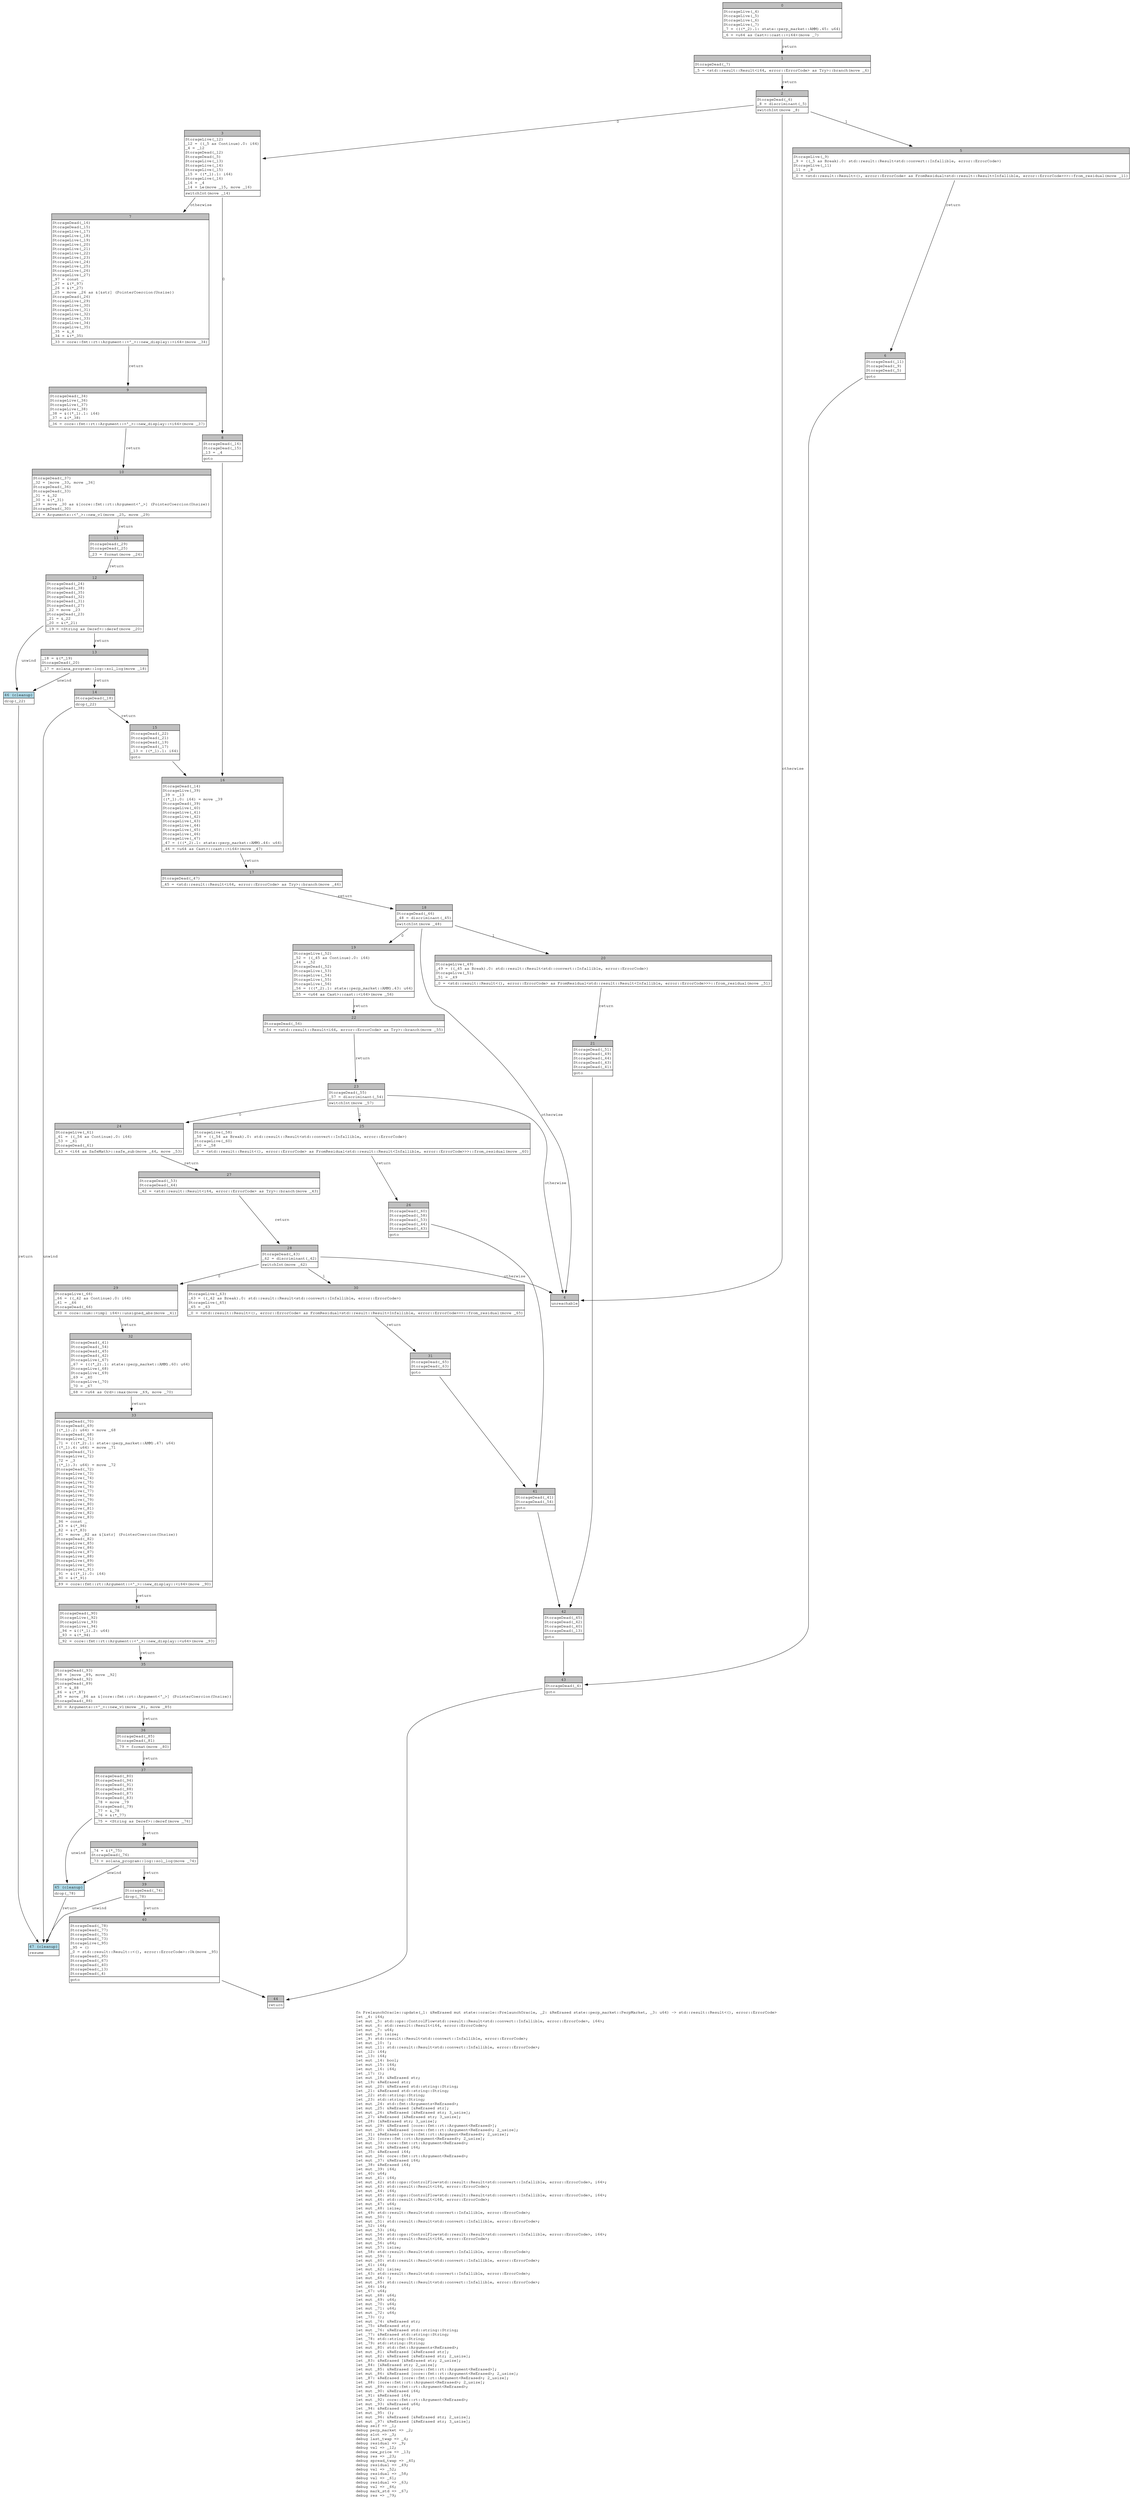 digraph Mir_0_3543 {
    graph [fontname="Courier, monospace"];
    node [fontname="Courier, monospace"];
    edge [fontname="Courier, monospace"];
    label=<fn PrelaunchOracle::update(_1: &amp;ReErased mut state::oracle::PrelaunchOracle, _2: &amp;ReErased state::perp_market::PerpMarket, _3: u64) -&gt; std::result::Result&lt;(), error::ErrorCode&gt;<br align="left"/>let _4: i64;<br align="left"/>let mut _5: std::ops::ControlFlow&lt;std::result::Result&lt;std::convert::Infallible, error::ErrorCode&gt;, i64&gt;;<br align="left"/>let mut _6: std::result::Result&lt;i64, error::ErrorCode&gt;;<br align="left"/>let mut _7: u64;<br align="left"/>let mut _8: isize;<br align="left"/>let _9: std::result::Result&lt;std::convert::Infallible, error::ErrorCode&gt;;<br align="left"/>let mut _10: !;<br align="left"/>let mut _11: std::result::Result&lt;std::convert::Infallible, error::ErrorCode&gt;;<br align="left"/>let _12: i64;<br align="left"/>let _13: i64;<br align="left"/>let mut _14: bool;<br align="left"/>let mut _15: i64;<br align="left"/>let mut _16: i64;<br align="left"/>let _17: ();<br align="left"/>let mut _18: &amp;ReErased str;<br align="left"/>let _19: &amp;ReErased str;<br align="left"/>let mut _20: &amp;ReErased std::string::String;<br align="left"/>let _21: &amp;ReErased std::string::String;<br align="left"/>let _22: std::string::String;<br align="left"/>let _23: std::string::String;<br align="left"/>let mut _24: std::fmt::Arguments&lt;ReErased&gt;;<br align="left"/>let mut _25: &amp;ReErased [&amp;ReErased str];<br align="left"/>let mut _26: &amp;ReErased [&amp;ReErased str; 3_usize];<br align="left"/>let _27: &amp;ReErased [&amp;ReErased str; 3_usize];<br align="left"/>let _28: [&amp;ReErased str; 3_usize];<br align="left"/>let mut _29: &amp;ReErased [core::fmt::rt::Argument&lt;ReErased&gt;];<br align="left"/>let mut _30: &amp;ReErased [core::fmt::rt::Argument&lt;ReErased&gt;; 2_usize];<br align="left"/>let _31: &amp;ReErased [core::fmt::rt::Argument&lt;ReErased&gt;; 2_usize];<br align="left"/>let _32: [core::fmt::rt::Argument&lt;ReErased&gt;; 2_usize];<br align="left"/>let mut _33: core::fmt::rt::Argument&lt;ReErased&gt;;<br align="left"/>let mut _34: &amp;ReErased i64;<br align="left"/>let _35: &amp;ReErased i64;<br align="left"/>let mut _36: core::fmt::rt::Argument&lt;ReErased&gt;;<br align="left"/>let mut _37: &amp;ReErased i64;<br align="left"/>let _38: &amp;ReErased i64;<br align="left"/>let mut _39: i64;<br align="left"/>let _40: u64;<br align="left"/>let mut _41: i64;<br align="left"/>let mut _42: std::ops::ControlFlow&lt;std::result::Result&lt;std::convert::Infallible, error::ErrorCode&gt;, i64&gt;;<br align="left"/>let mut _43: std::result::Result&lt;i64, error::ErrorCode&gt;;<br align="left"/>let mut _44: i64;<br align="left"/>let mut _45: std::ops::ControlFlow&lt;std::result::Result&lt;std::convert::Infallible, error::ErrorCode&gt;, i64&gt;;<br align="left"/>let mut _46: std::result::Result&lt;i64, error::ErrorCode&gt;;<br align="left"/>let mut _47: u64;<br align="left"/>let mut _48: isize;<br align="left"/>let _49: std::result::Result&lt;std::convert::Infallible, error::ErrorCode&gt;;<br align="left"/>let mut _50: !;<br align="left"/>let mut _51: std::result::Result&lt;std::convert::Infallible, error::ErrorCode&gt;;<br align="left"/>let _52: i64;<br align="left"/>let mut _53: i64;<br align="left"/>let mut _54: std::ops::ControlFlow&lt;std::result::Result&lt;std::convert::Infallible, error::ErrorCode&gt;, i64&gt;;<br align="left"/>let mut _55: std::result::Result&lt;i64, error::ErrorCode&gt;;<br align="left"/>let mut _56: u64;<br align="left"/>let mut _57: isize;<br align="left"/>let _58: std::result::Result&lt;std::convert::Infallible, error::ErrorCode&gt;;<br align="left"/>let mut _59: !;<br align="left"/>let mut _60: std::result::Result&lt;std::convert::Infallible, error::ErrorCode&gt;;<br align="left"/>let _61: i64;<br align="left"/>let mut _62: isize;<br align="left"/>let _63: std::result::Result&lt;std::convert::Infallible, error::ErrorCode&gt;;<br align="left"/>let mut _64: !;<br align="left"/>let mut _65: std::result::Result&lt;std::convert::Infallible, error::ErrorCode&gt;;<br align="left"/>let _66: i64;<br align="left"/>let _67: u64;<br align="left"/>let mut _68: u64;<br align="left"/>let mut _69: u64;<br align="left"/>let mut _70: u64;<br align="left"/>let mut _71: u64;<br align="left"/>let mut _72: u64;<br align="left"/>let _73: ();<br align="left"/>let mut _74: &amp;ReErased str;<br align="left"/>let _75: &amp;ReErased str;<br align="left"/>let mut _76: &amp;ReErased std::string::String;<br align="left"/>let _77: &amp;ReErased std::string::String;<br align="left"/>let _78: std::string::String;<br align="left"/>let _79: std::string::String;<br align="left"/>let mut _80: std::fmt::Arguments&lt;ReErased&gt;;<br align="left"/>let mut _81: &amp;ReErased [&amp;ReErased str];<br align="left"/>let mut _82: &amp;ReErased [&amp;ReErased str; 2_usize];<br align="left"/>let _83: &amp;ReErased [&amp;ReErased str; 2_usize];<br align="left"/>let _84: [&amp;ReErased str; 2_usize];<br align="left"/>let mut _85: &amp;ReErased [core::fmt::rt::Argument&lt;ReErased&gt;];<br align="left"/>let mut _86: &amp;ReErased [core::fmt::rt::Argument&lt;ReErased&gt;; 2_usize];<br align="left"/>let _87: &amp;ReErased [core::fmt::rt::Argument&lt;ReErased&gt;; 2_usize];<br align="left"/>let _88: [core::fmt::rt::Argument&lt;ReErased&gt;; 2_usize];<br align="left"/>let mut _89: core::fmt::rt::Argument&lt;ReErased&gt;;<br align="left"/>let mut _90: &amp;ReErased i64;<br align="left"/>let _91: &amp;ReErased i64;<br align="left"/>let mut _92: core::fmt::rt::Argument&lt;ReErased&gt;;<br align="left"/>let mut _93: &amp;ReErased u64;<br align="left"/>let _94: &amp;ReErased u64;<br align="left"/>let mut _95: ();<br align="left"/>let mut _96: &amp;ReErased [&amp;ReErased str; 2_usize];<br align="left"/>let mut _97: &amp;ReErased [&amp;ReErased str; 3_usize];<br align="left"/>debug self =&gt; _1;<br align="left"/>debug perp_market =&gt; _2;<br align="left"/>debug slot =&gt; _3;<br align="left"/>debug last_twap =&gt; _4;<br align="left"/>debug residual =&gt; _9;<br align="left"/>debug val =&gt; _12;<br align="left"/>debug new_price =&gt; _13;<br align="left"/>debug res =&gt; _23;<br align="left"/>debug spread_twap =&gt; _40;<br align="left"/>debug residual =&gt; _49;<br align="left"/>debug val =&gt; _52;<br align="left"/>debug residual =&gt; _58;<br align="left"/>debug val =&gt; _61;<br align="left"/>debug residual =&gt; _63;<br align="left"/>debug val =&gt; _66;<br align="left"/>debug mark_std =&gt; _67;<br align="left"/>debug res =&gt; _79;<br align="left"/>>;
    bb0__0_3543 [shape="none", label=<<table border="0" cellborder="1" cellspacing="0"><tr><td bgcolor="gray" align="center" colspan="1">0</td></tr><tr><td align="left" balign="left">StorageLive(_4)<br/>StorageLive(_5)<br/>StorageLive(_6)<br/>StorageLive(_7)<br/>_7 = (((*_2).1: state::perp_market::AMM).45: u64)<br/></td></tr><tr><td align="left">_6 = &lt;u64 as Cast&gt;::cast::&lt;i64&gt;(move _7)</td></tr></table>>];
    bb1__0_3543 [shape="none", label=<<table border="0" cellborder="1" cellspacing="0"><tr><td bgcolor="gray" align="center" colspan="1">1</td></tr><tr><td align="left" balign="left">StorageDead(_7)<br/></td></tr><tr><td align="left">_5 = &lt;std::result::Result&lt;i64, error::ErrorCode&gt; as Try&gt;::branch(move _6)</td></tr></table>>];
    bb2__0_3543 [shape="none", label=<<table border="0" cellborder="1" cellspacing="0"><tr><td bgcolor="gray" align="center" colspan="1">2</td></tr><tr><td align="left" balign="left">StorageDead(_6)<br/>_8 = discriminant(_5)<br/></td></tr><tr><td align="left">switchInt(move _8)</td></tr></table>>];
    bb3__0_3543 [shape="none", label=<<table border="0" cellborder="1" cellspacing="0"><tr><td bgcolor="gray" align="center" colspan="1">3</td></tr><tr><td align="left" balign="left">StorageLive(_12)<br/>_12 = ((_5 as Continue).0: i64)<br/>_4 = _12<br/>StorageDead(_12)<br/>StorageDead(_5)<br/>StorageLive(_13)<br/>StorageLive(_14)<br/>StorageLive(_15)<br/>_15 = ((*_1).1: i64)<br/>StorageLive(_16)<br/>_16 = _4<br/>_14 = Le(move _15, move _16)<br/></td></tr><tr><td align="left">switchInt(move _14)</td></tr></table>>];
    bb4__0_3543 [shape="none", label=<<table border="0" cellborder="1" cellspacing="0"><tr><td bgcolor="gray" align="center" colspan="1">4</td></tr><tr><td align="left">unreachable</td></tr></table>>];
    bb5__0_3543 [shape="none", label=<<table border="0" cellborder="1" cellspacing="0"><tr><td bgcolor="gray" align="center" colspan="1">5</td></tr><tr><td align="left" balign="left">StorageLive(_9)<br/>_9 = ((_5 as Break).0: std::result::Result&lt;std::convert::Infallible, error::ErrorCode&gt;)<br/>StorageLive(_11)<br/>_11 = _9<br/></td></tr><tr><td align="left">_0 = &lt;std::result::Result&lt;(), error::ErrorCode&gt; as FromResidual&lt;std::result::Result&lt;Infallible, error::ErrorCode&gt;&gt;&gt;::from_residual(move _11)</td></tr></table>>];
    bb6__0_3543 [shape="none", label=<<table border="0" cellborder="1" cellspacing="0"><tr><td bgcolor="gray" align="center" colspan="1">6</td></tr><tr><td align="left" balign="left">StorageDead(_11)<br/>StorageDead(_9)<br/>StorageDead(_5)<br/></td></tr><tr><td align="left">goto</td></tr></table>>];
    bb7__0_3543 [shape="none", label=<<table border="0" cellborder="1" cellspacing="0"><tr><td bgcolor="gray" align="center" colspan="1">7</td></tr><tr><td align="left" balign="left">StorageDead(_16)<br/>StorageDead(_15)<br/>StorageLive(_17)<br/>StorageLive(_18)<br/>StorageLive(_19)<br/>StorageLive(_20)<br/>StorageLive(_21)<br/>StorageLive(_22)<br/>StorageLive(_23)<br/>StorageLive(_24)<br/>StorageLive(_25)<br/>StorageLive(_26)<br/>StorageLive(_27)<br/>_97 = const _<br/>_27 = &amp;(*_97)<br/>_26 = &amp;(*_27)<br/>_25 = move _26 as &amp;[&amp;str] (PointerCoercion(Unsize))<br/>StorageDead(_26)<br/>StorageLive(_29)<br/>StorageLive(_30)<br/>StorageLive(_31)<br/>StorageLive(_32)<br/>StorageLive(_33)<br/>StorageLive(_34)<br/>StorageLive(_35)<br/>_35 = &amp;_4<br/>_34 = &amp;(*_35)<br/></td></tr><tr><td align="left">_33 = core::fmt::rt::Argument::&lt;'_&gt;::new_display::&lt;i64&gt;(move _34)</td></tr></table>>];
    bb8__0_3543 [shape="none", label=<<table border="0" cellborder="1" cellspacing="0"><tr><td bgcolor="gray" align="center" colspan="1">8</td></tr><tr><td align="left" balign="left">StorageDead(_16)<br/>StorageDead(_15)<br/>_13 = _4<br/></td></tr><tr><td align="left">goto</td></tr></table>>];
    bb9__0_3543 [shape="none", label=<<table border="0" cellborder="1" cellspacing="0"><tr><td bgcolor="gray" align="center" colspan="1">9</td></tr><tr><td align="left" balign="left">StorageDead(_34)<br/>StorageLive(_36)<br/>StorageLive(_37)<br/>StorageLive(_38)<br/>_38 = &amp;((*_1).1: i64)<br/>_37 = &amp;(*_38)<br/></td></tr><tr><td align="left">_36 = core::fmt::rt::Argument::&lt;'_&gt;::new_display::&lt;i64&gt;(move _37)</td></tr></table>>];
    bb10__0_3543 [shape="none", label=<<table border="0" cellborder="1" cellspacing="0"><tr><td bgcolor="gray" align="center" colspan="1">10</td></tr><tr><td align="left" balign="left">StorageDead(_37)<br/>_32 = [move _33, move _36]<br/>StorageDead(_36)<br/>StorageDead(_33)<br/>_31 = &amp;_32<br/>_30 = &amp;(*_31)<br/>_29 = move _30 as &amp;[core::fmt::rt::Argument&lt;'_&gt;] (PointerCoercion(Unsize))<br/>StorageDead(_30)<br/></td></tr><tr><td align="left">_24 = Arguments::&lt;'_&gt;::new_v1(move _25, move _29)</td></tr></table>>];
    bb11__0_3543 [shape="none", label=<<table border="0" cellborder="1" cellspacing="0"><tr><td bgcolor="gray" align="center" colspan="1">11</td></tr><tr><td align="left" balign="left">StorageDead(_29)<br/>StorageDead(_25)<br/></td></tr><tr><td align="left">_23 = format(move _24)</td></tr></table>>];
    bb12__0_3543 [shape="none", label=<<table border="0" cellborder="1" cellspacing="0"><tr><td bgcolor="gray" align="center" colspan="1">12</td></tr><tr><td align="left" balign="left">StorageDead(_24)<br/>StorageDead(_38)<br/>StorageDead(_35)<br/>StorageDead(_32)<br/>StorageDead(_31)<br/>StorageDead(_27)<br/>_22 = move _23<br/>StorageDead(_23)<br/>_21 = &amp;_22<br/>_20 = &amp;(*_21)<br/></td></tr><tr><td align="left">_19 = &lt;String as Deref&gt;::deref(move _20)</td></tr></table>>];
    bb13__0_3543 [shape="none", label=<<table border="0" cellborder="1" cellspacing="0"><tr><td bgcolor="gray" align="center" colspan="1">13</td></tr><tr><td align="left" balign="left">_18 = &amp;(*_19)<br/>StorageDead(_20)<br/></td></tr><tr><td align="left">_17 = solana_program::log::sol_log(move _18)</td></tr></table>>];
    bb14__0_3543 [shape="none", label=<<table border="0" cellborder="1" cellspacing="0"><tr><td bgcolor="gray" align="center" colspan="1">14</td></tr><tr><td align="left" balign="left">StorageDead(_18)<br/></td></tr><tr><td align="left">drop(_22)</td></tr></table>>];
    bb15__0_3543 [shape="none", label=<<table border="0" cellborder="1" cellspacing="0"><tr><td bgcolor="gray" align="center" colspan="1">15</td></tr><tr><td align="left" balign="left">StorageDead(_22)<br/>StorageDead(_21)<br/>StorageDead(_19)<br/>StorageDead(_17)<br/>_13 = ((*_1).1: i64)<br/></td></tr><tr><td align="left">goto</td></tr></table>>];
    bb16__0_3543 [shape="none", label=<<table border="0" cellborder="1" cellspacing="0"><tr><td bgcolor="gray" align="center" colspan="1">16</td></tr><tr><td align="left" balign="left">StorageDead(_14)<br/>StorageLive(_39)<br/>_39 = _13<br/>((*_1).0: i64) = move _39<br/>StorageDead(_39)<br/>StorageLive(_40)<br/>StorageLive(_41)<br/>StorageLive(_42)<br/>StorageLive(_43)<br/>StorageLive(_44)<br/>StorageLive(_45)<br/>StorageLive(_46)<br/>StorageLive(_47)<br/>_47 = (((*_2).1: state::perp_market::AMM).44: u64)<br/></td></tr><tr><td align="left">_46 = &lt;u64 as Cast&gt;::cast::&lt;i64&gt;(move _47)</td></tr></table>>];
    bb17__0_3543 [shape="none", label=<<table border="0" cellborder="1" cellspacing="0"><tr><td bgcolor="gray" align="center" colspan="1">17</td></tr><tr><td align="left" balign="left">StorageDead(_47)<br/></td></tr><tr><td align="left">_45 = &lt;std::result::Result&lt;i64, error::ErrorCode&gt; as Try&gt;::branch(move _46)</td></tr></table>>];
    bb18__0_3543 [shape="none", label=<<table border="0" cellborder="1" cellspacing="0"><tr><td bgcolor="gray" align="center" colspan="1">18</td></tr><tr><td align="left" balign="left">StorageDead(_46)<br/>_48 = discriminant(_45)<br/></td></tr><tr><td align="left">switchInt(move _48)</td></tr></table>>];
    bb19__0_3543 [shape="none", label=<<table border="0" cellborder="1" cellspacing="0"><tr><td bgcolor="gray" align="center" colspan="1">19</td></tr><tr><td align="left" balign="left">StorageLive(_52)<br/>_52 = ((_45 as Continue).0: i64)<br/>_44 = _52<br/>StorageDead(_52)<br/>StorageLive(_53)<br/>StorageLive(_54)<br/>StorageLive(_55)<br/>StorageLive(_56)<br/>_56 = (((*_2).1: state::perp_market::AMM).43: u64)<br/></td></tr><tr><td align="left">_55 = &lt;u64 as Cast&gt;::cast::&lt;i64&gt;(move _56)</td></tr></table>>];
    bb20__0_3543 [shape="none", label=<<table border="0" cellborder="1" cellspacing="0"><tr><td bgcolor="gray" align="center" colspan="1">20</td></tr><tr><td align="left" balign="left">StorageLive(_49)<br/>_49 = ((_45 as Break).0: std::result::Result&lt;std::convert::Infallible, error::ErrorCode&gt;)<br/>StorageLive(_51)<br/>_51 = _49<br/></td></tr><tr><td align="left">_0 = &lt;std::result::Result&lt;(), error::ErrorCode&gt; as FromResidual&lt;std::result::Result&lt;Infallible, error::ErrorCode&gt;&gt;&gt;::from_residual(move _51)</td></tr></table>>];
    bb21__0_3543 [shape="none", label=<<table border="0" cellborder="1" cellspacing="0"><tr><td bgcolor="gray" align="center" colspan="1">21</td></tr><tr><td align="left" balign="left">StorageDead(_51)<br/>StorageDead(_49)<br/>StorageDead(_44)<br/>StorageDead(_43)<br/>StorageDead(_41)<br/></td></tr><tr><td align="left">goto</td></tr></table>>];
    bb22__0_3543 [shape="none", label=<<table border="0" cellborder="1" cellspacing="0"><tr><td bgcolor="gray" align="center" colspan="1">22</td></tr><tr><td align="left" balign="left">StorageDead(_56)<br/></td></tr><tr><td align="left">_54 = &lt;std::result::Result&lt;i64, error::ErrorCode&gt; as Try&gt;::branch(move _55)</td></tr></table>>];
    bb23__0_3543 [shape="none", label=<<table border="0" cellborder="1" cellspacing="0"><tr><td bgcolor="gray" align="center" colspan="1">23</td></tr><tr><td align="left" balign="left">StorageDead(_55)<br/>_57 = discriminant(_54)<br/></td></tr><tr><td align="left">switchInt(move _57)</td></tr></table>>];
    bb24__0_3543 [shape="none", label=<<table border="0" cellborder="1" cellspacing="0"><tr><td bgcolor="gray" align="center" colspan="1">24</td></tr><tr><td align="left" balign="left">StorageLive(_61)<br/>_61 = ((_54 as Continue).0: i64)<br/>_53 = _61<br/>StorageDead(_61)<br/></td></tr><tr><td align="left">_43 = &lt;i64 as SafeMath&gt;::safe_sub(move _44, move _53)</td></tr></table>>];
    bb25__0_3543 [shape="none", label=<<table border="0" cellborder="1" cellspacing="0"><tr><td bgcolor="gray" align="center" colspan="1">25</td></tr><tr><td align="left" balign="left">StorageLive(_58)<br/>_58 = ((_54 as Break).0: std::result::Result&lt;std::convert::Infallible, error::ErrorCode&gt;)<br/>StorageLive(_60)<br/>_60 = _58<br/></td></tr><tr><td align="left">_0 = &lt;std::result::Result&lt;(), error::ErrorCode&gt; as FromResidual&lt;std::result::Result&lt;Infallible, error::ErrorCode&gt;&gt;&gt;::from_residual(move _60)</td></tr></table>>];
    bb26__0_3543 [shape="none", label=<<table border="0" cellborder="1" cellspacing="0"><tr><td bgcolor="gray" align="center" colspan="1">26</td></tr><tr><td align="left" balign="left">StorageDead(_60)<br/>StorageDead(_58)<br/>StorageDead(_53)<br/>StorageDead(_44)<br/>StorageDead(_43)<br/></td></tr><tr><td align="left">goto</td></tr></table>>];
    bb27__0_3543 [shape="none", label=<<table border="0" cellborder="1" cellspacing="0"><tr><td bgcolor="gray" align="center" colspan="1">27</td></tr><tr><td align="left" balign="left">StorageDead(_53)<br/>StorageDead(_44)<br/></td></tr><tr><td align="left">_42 = &lt;std::result::Result&lt;i64, error::ErrorCode&gt; as Try&gt;::branch(move _43)</td></tr></table>>];
    bb28__0_3543 [shape="none", label=<<table border="0" cellborder="1" cellspacing="0"><tr><td bgcolor="gray" align="center" colspan="1">28</td></tr><tr><td align="left" balign="left">StorageDead(_43)<br/>_62 = discriminant(_42)<br/></td></tr><tr><td align="left">switchInt(move _62)</td></tr></table>>];
    bb29__0_3543 [shape="none", label=<<table border="0" cellborder="1" cellspacing="0"><tr><td bgcolor="gray" align="center" colspan="1">29</td></tr><tr><td align="left" balign="left">StorageLive(_66)<br/>_66 = ((_42 as Continue).0: i64)<br/>_41 = _66<br/>StorageDead(_66)<br/></td></tr><tr><td align="left">_40 = core::num::&lt;impl i64&gt;::unsigned_abs(move _41)</td></tr></table>>];
    bb30__0_3543 [shape="none", label=<<table border="0" cellborder="1" cellspacing="0"><tr><td bgcolor="gray" align="center" colspan="1">30</td></tr><tr><td align="left" balign="left">StorageLive(_63)<br/>_63 = ((_42 as Break).0: std::result::Result&lt;std::convert::Infallible, error::ErrorCode&gt;)<br/>StorageLive(_65)<br/>_65 = _63<br/></td></tr><tr><td align="left">_0 = &lt;std::result::Result&lt;(), error::ErrorCode&gt; as FromResidual&lt;std::result::Result&lt;Infallible, error::ErrorCode&gt;&gt;&gt;::from_residual(move _65)</td></tr></table>>];
    bb31__0_3543 [shape="none", label=<<table border="0" cellborder="1" cellspacing="0"><tr><td bgcolor="gray" align="center" colspan="1">31</td></tr><tr><td align="left" balign="left">StorageDead(_65)<br/>StorageDead(_63)<br/></td></tr><tr><td align="left">goto</td></tr></table>>];
    bb32__0_3543 [shape="none", label=<<table border="0" cellborder="1" cellspacing="0"><tr><td bgcolor="gray" align="center" colspan="1">32</td></tr><tr><td align="left" balign="left">StorageDead(_41)<br/>StorageDead(_54)<br/>StorageDead(_45)<br/>StorageDead(_42)<br/>StorageLive(_67)<br/>_67 = (((*_2).1: state::perp_market::AMM).60: u64)<br/>StorageLive(_68)<br/>StorageLive(_69)<br/>_69 = _40<br/>StorageLive(_70)<br/>_70 = _67<br/></td></tr><tr><td align="left">_68 = &lt;u64 as Ord&gt;::max(move _69, move _70)</td></tr></table>>];
    bb33__0_3543 [shape="none", label=<<table border="0" cellborder="1" cellspacing="0"><tr><td bgcolor="gray" align="center" colspan="1">33</td></tr><tr><td align="left" balign="left">StorageDead(_70)<br/>StorageDead(_69)<br/>((*_1).2: u64) = move _68<br/>StorageDead(_68)<br/>StorageLive(_71)<br/>_71 = (((*_2).1: state::perp_market::AMM).47: u64)<br/>((*_1).4: u64) = move _71<br/>StorageDead(_71)<br/>StorageLive(_72)<br/>_72 = _3<br/>((*_1).3: u64) = move _72<br/>StorageDead(_72)<br/>StorageLive(_73)<br/>StorageLive(_74)<br/>StorageLive(_75)<br/>StorageLive(_76)<br/>StorageLive(_77)<br/>StorageLive(_78)<br/>StorageLive(_79)<br/>StorageLive(_80)<br/>StorageLive(_81)<br/>StorageLive(_82)<br/>StorageLive(_83)<br/>_96 = const _<br/>_83 = &amp;(*_96)<br/>_82 = &amp;(*_83)<br/>_81 = move _82 as &amp;[&amp;str] (PointerCoercion(Unsize))<br/>StorageDead(_82)<br/>StorageLive(_85)<br/>StorageLive(_86)<br/>StorageLive(_87)<br/>StorageLive(_88)<br/>StorageLive(_89)<br/>StorageLive(_90)<br/>StorageLive(_91)<br/>_91 = &amp;((*_1).0: i64)<br/>_90 = &amp;(*_91)<br/></td></tr><tr><td align="left">_89 = core::fmt::rt::Argument::&lt;'_&gt;::new_display::&lt;i64&gt;(move _90)</td></tr></table>>];
    bb34__0_3543 [shape="none", label=<<table border="0" cellborder="1" cellspacing="0"><tr><td bgcolor="gray" align="center" colspan="1">34</td></tr><tr><td align="left" balign="left">StorageDead(_90)<br/>StorageLive(_92)<br/>StorageLive(_93)<br/>StorageLive(_94)<br/>_94 = &amp;((*_1).2: u64)<br/>_93 = &amp;(*_94)<br/></td></tr><tr><td align="left">_92 = core::fmt::rt::Argument::&lt;'_&gt;::new_display::&lt;u64&gt;(move _93)</td></tr></table>>];
    bb35__0_3543 [shape="none", label=<<table border="0" cellborder="1" cellspacing="0"><tr><td bgcolor="gray" align="center" colspan="1">35</td></tr><tr><td align="left" balign="left">StorageDead(_93)<br/>_88 = [move _89, move _92]<br/>StorageDead(_92)<br/>StorageDead(_89)<br/>_87 = &amp;_88<br/>_86 = &amp;(*_87)<br/>_85 = move _86 as &amp;[core::fmt::rt::Argument&lt;'_&gt;] (PointerCoercion(Unsize))<br/>StorageDead(_86)<br/></td></tr><tr><td align="left">_80 = Arguments::&lt;'_&gt;::new_v1(move _81, move _85)</td></tr></table>>];
    bb36__0_3543 [shape="none", label=<<table border="0" cellborder="1" cellspacing="0"><tr><td bgcolor="gray" align="center" colspan="1">36</td></tr><tr><td align="left" balign="left">StorageDead(_85)<br/>StorageDead(_81)<br/></td></tr><tr><td align="left">_79 = format(move _80)</td></tr></table>>];
    bb37__0_3543 [shape="none", label=<<table border="0" cellborder="1" cellspacing="0"><tr><td bgcolor="gray" align="center" colspan="1">37</td></tr><tr><td align="left" balign="left">StorageDead(_80)<br/>StorageDead(_94)<br/>StorageDead(_91)<br/>StorageDead(_88)<br/>StorageDead(_87)<br/>StorageDead(_83)<br/>_78 = move _79<br/>StorageDead(_79)<br/>_77 = &amp;_78<br/>_76 = &amp;(*_77)<br/></td></tr><tr><td align="left">_75 = &lt;String as Deref&gt;::deref(move _76)</td></tr></table>>];
    bb38__0_3543 [shape="none", label=<<table border="0" cellborder="1" cellspacing="0"><tr><td bgcolor="gray" align="center" colspan="1">38</td></tr><tr><td align="left" balign="left">_74 = &amp;(*_75)<br/>StorageDead(_76)<br/></td></tr><tr><td align="left">_73 = solana_program::log::sol_log(move _74)</td></tr></table>>];
    bb39__0_3543 [shape="none", label=<<table border="0" cellborder="1" cellspacing="0"><tr><td bgcolor="gray" align="center" colspan="1">39</td></tr><tr><td align="left" balign="left">StorageDead(_74)<br/></td></tr><tr><td align="left">drop(_78)</td></tr></table>>];
    bb40__0_3543 [shape="none", label=<<table border="0" cellborder="1" cellspacing="0"><tr><td bgcolor="gray" align="center" colspan="1">40</td></tr><tr><td align="left" balign="left">StorageDead(_78)<br/>StorageDead(_77)<br/>StorageDead(_75)<br/>StorageDead(_73)<br/>StorageLive(_95)<br/>_95 = ()<br/>_0 = std::result::Result::&lt;(), error::ErrorCode&gt;::Ok(move _95)<br/>StorageDead(_95)<br/>StorageDead(_67)<br/>StorageDead(_40)<br/>StorageDead(_13)<br/>StorageDead(_4)<br/></td></tr><tr><td align="left">goto</td></tr></table>>];
    bb41__0_3543 [shape="none", label=<<table border="0" cellborder="1" cellspacing="0"><tr><td bgcolor="gray" align="center" colspan="1">41</td></tr><tr><td align="left" balign="left">StorageDead(_41)<br/>StorageDead(_54)<br/></td></tr><tr><td align="left">goto</td></tr></table>>];
    bb42__0_3543 [shape="none", label=<<table border="0" cellborder="1" cellspacing="0"><tr><td bgcolor="gray" align="center" colspan="1">42</td></tr><tr><td align="left" balign="left">StorageDead(_45)<br/>StorageDead(_42)<br/>StorageDead(_40)<br/>StorageDead(_13)<br/></td></tr><tr><td align="left">goto</td></tr></table>>];
    bb43__0_3543 [shape="none", label=<<table border="0" cellborder="1" cellspacing="0"><tr><td bgcolor="gray" align="center" colspan="1">43</td></tr><tr><td align="left" balign="left">StorageDead(_4)<br/></td></tr><tr><td align="left">goto</td></tr></table>>];
    bb44__0_3543 [shape="none", label=<<table border="0" cellborder="1" cellspacing="0"><tr><td bgcolor="gray" align="center" colspan="1">44</td></tr><tr><td align="left">return</td></tr></table>>];
    bb45__0_3543 [shape="none", label=<<table border="0" cellborder="1" cellspacing="0"><tr><td bgcolor="lightblue" align="center" colspan="1">45 (cleanup)</td></tr><tr><td align="left">drop(_78)</td></tr></table>>];
    bb46__0_3543 [shape="none", label=<<table border="0" cellborder="1" cellspacing="0"><tr><td bgcolor="lightblue" align="center" colspan="1">46 (cleanup)</td></tr><tr><td align="left">drop(_22)</td></tr></table>>];
    bb47__0_3543 [shape="none", label=<<table border="0" cellborder="1" cellspacing="0"><tr><td bgcolor="lightblue" align="center" colspan="1">47 (cleanup)</td></tr><tr><td align="left">resume</td></tr></table>>];
    bb0__0_3543 -> bb1__0_3543 [label="return"];
    bb1__0_3543 -> bb2__0_3543 [label="return"];
    bb2__0_3543 -> bb3__0_3543 [label="0"];
    bb2__0_3543 -> bb5__0_3543 [label="1"];
    bb2__0_3543 -> bb4__0_3543 [label="otherwise"];
    bb3__0_3543 -> bb8__0_3543 [label="0"];
    bb3__0_3543 -> bb7__0_3543 [label="otherwise"];
    bb5__0_3543 -> bb6__0_3543 [label="return"];
    bb6__0_3543 -> bb43__0_3543 [label=""];
    bb7__0_3543 -> bb9__0_3543 [label="return"];
    bb8__0_3543 -> bb16__0_3543 [label=""];
    bb9__0_3543 -> bb10__0_3543 [label="return"];
    bb10__0_3543 -> bb11__0_3543 [label="return"];
    bb11__0_3543 -> bb12__0_3543 [label="return"];
    bb12__0_3543 -> bb13__0_3543 [label="return"];
    bb12__0_3543 -> bb46__0_3543 [label="unwind"];
    bb13__0_3543 -> bb14__0_3543 [label="return"];
    bb13__0_3543 -> bb46__0_3543 [label="unwind"];
    bb14__0_3543 -> bb15__0_3543 [label="return"];
    bb14__0_3543 -> bb47__0_3543 [label="unwind"];
    bb15__0_3543 -> bb16__0_3543 [label=""];
    bb16__0_3543 -> bb17__0_3543 [label="return"];
    bb17__0_3543 -> bb18__0_3543 [label="return"];
    bb18__0_3543 -> bb19__0_3543 [label="0"];
    bb18__0_3543 -> bb20__0_3543 [label="1"];
    bb18__0_3543 -> bb4__0_3543 [label="otherwise"];
    bb19__0_3543 -> bb22__0_3543 [label="return"];
    bb20__0_3543 -> bb21__0_3543 [label="return"];
    bb21__0_3543 -> bb42__0_3543 [label=""];
    bb22__0_3543 -> bb23__0_3543 [label="return"];
    bb23__0_3543 -> bb24__0_3543 [label="0"];
    bb23__0_3543 -> bb25__0_3543 [label="1"];
    bb23__0_3543 -> bb4__0_3543 [label="otherwise"];
    bb24__0_3543 -> bb27__0_3543 [label="return"];
    bb25__0_3543 -> bb26__0_3543 [label="return"];
    bb26__0_3543 -> bb41__0_3543 [label=""];
    bb27__0_3543 -> bb28__0_3543 [label="return"];
    bb28__0_3543 -> bb29__0_3543 [label="0"];
    bb28__0_3543 -> bb30__0_3543 [label="1"];
    bb28__0_3543 -> bb4__0_3543 [label="otherwise"];
    bb29__0_3543 -> bb32__0_3543 [label="return"];
    bb30__0_3543 -> bb31__0_3543 [label="return"];
    bb31__0_3543 -> bb41__0_3543 [label=""];
    bb32__0_3543 -> bb33__0_3543 [label="return"];
    bb33__0_3543 -> bb34__0_3543 [label="return"];
    bb34__0_3543 -> bb35__0_3543 [label="return"];
    bb35__0_3543 -> bb36__0_3543 [label="return"];
    bb36__0_3543 -> bb37__0_3543 [label="return"];
    bb37__0_3543 -> bb38__0_3543 [label="return"];
    bb37__0_3543 -> bb45__0_3543 [label="unwind"];
    bb38__0_3543 -> bb39__0_3543 [label="return"];
    bb38__0_3543 -> bb45__0_3543 [label="unwind"];
    bb39__0_3543 -> bb40__0_3543 [label="return"];
    bb39__0_3543 -> bb47__0_3543 [label="unwind"];
    bb40__0_3543 -> bb44__0_3543 [label=""];
    bb41__0_3543 -> bb42__0_3543 [label=""];
    bb42__0_3543 -> bb43__0_3543 [label=""];
    bb43__0_3543 -> bb44__0_3543 [label=""];
    bb45__0_3543 -> bb47__0_3543 [label="return"];
    bb46__0_3543 -> bb47__0_3543 [label="return"];
}
